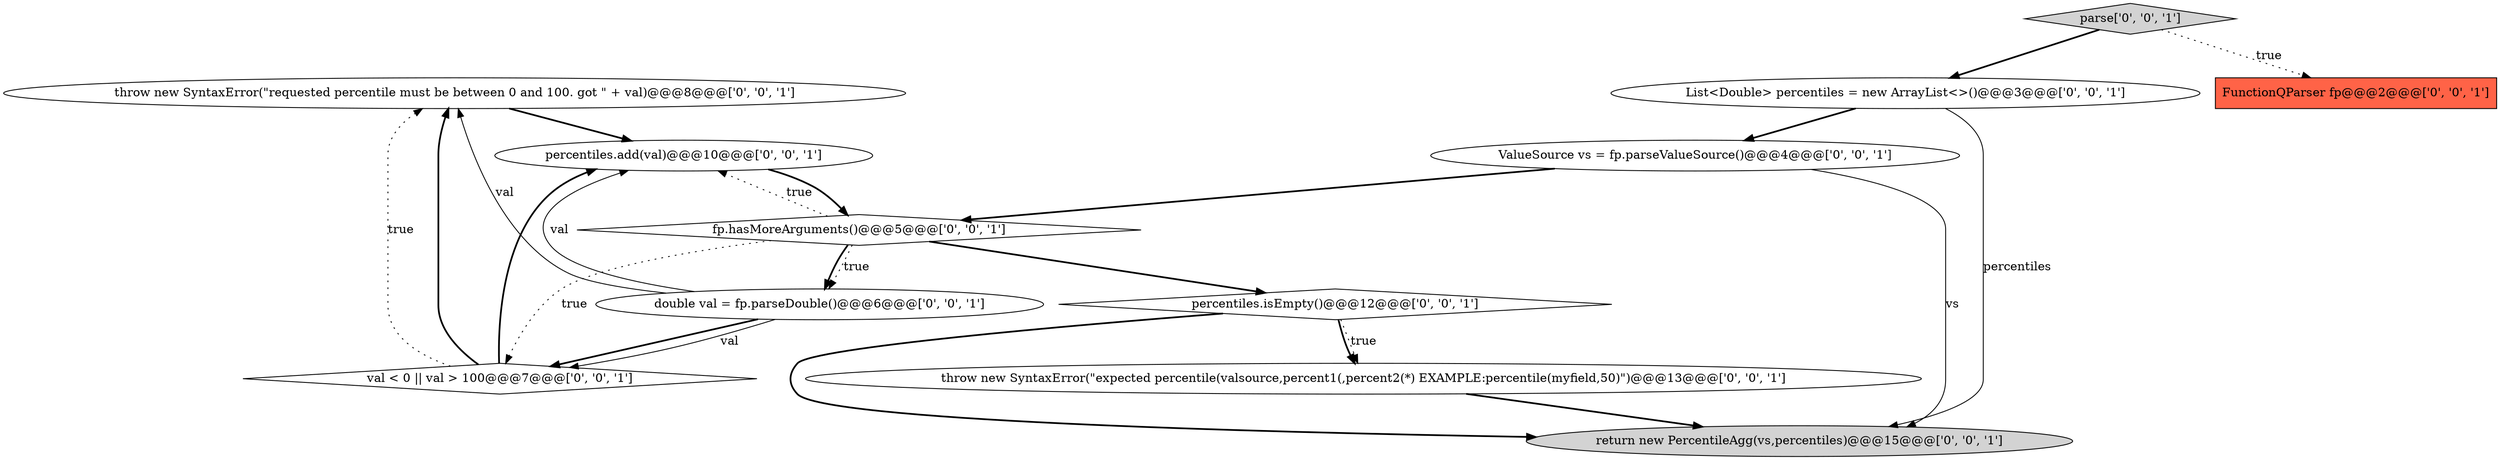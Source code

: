 digraph {
8 [style = filled, label = "throw new SyntaxError(\"requested percentile must be between 0 and 100. got \" + val)@@@8@@@['0', '0', '1']", fillcolor = white, shape = ellipse image = "AAA0AAABBB3BBB"];
10 [style = filled, label = "percentiles.add(val)@@@10@@@['0', '0', '1']", fillcolor = white, shape = ellipse image = "AAA0AAABBB3BBB"];
3 [style = filled, label = "List<Double> percentiles = new ArrayList<>()@@@3@@@['0', '0', '1']", fillcolor = white, shape = ellipse image = "AAA0AAABBB3BBB"];
6 [style = filled, label = "FunctionQParser fp@@@2@@@['0', '0', '1']", fillcolor = tomato, shape = box image = "AAA0AAABBB3BBB"];
5 [style = filled, label = "parse['0', '0', '1']", fillcolor = lightgray, shape = diamond image = "AAA0AAABBB3BBB"];
11 [style = filled, label = "fp.hasMoreArguments()@@@5@@@['0', '0', '1']", fillcolor = white, shape = diamond image = "AAA0AAABBB3BBB"];
7 [style = filled, label = "percentiles.isEmpty()@@@12@@@['0', '0', '1']", fillcolor = white, shape = diamond image = "AAA0AAABBB3BBB"];
0 [style = filled, label = "ValueSource vs = fp.parseValueSource()@@@4@@@['0', '0', '1']", fillcolor = white, shape = ellipse image = "AAA0AAABBB3BBB"];
2 [style = filled, label = "throw new SyntaxError(\"expected percentile(valsource,percent1(,percent2(*) EXAMPLE:percentile(myfield,50)\")@@@13@@@['0', '0', '1']", fillcolor = white, shape = ellipse image = "AAA0AAABBB3BBB"];
9 [style = filled, label = "return new PercentileAgg(vs,percentiles)@@@15@@@['0', '0', '1']", fillcolor = lightgray, shape = ellipse image = "AAA0AAABBB3BBB"];
4 [style = filled, label = "double val = fp.parseDouble()@@@6@@@['0', '0', '1']", fillcolor = white, shape = ellipse image = "AAA0AAABBB3BBB"];
1 [style = filled, label = "val < 0 || val > 100@@@7@@@['0', '0', '1']", fillcolor = white, shape = diamond image = "AAA0AAABBB3BBB"];
7->2 [style = dotted, label="true"];
11->4 [style = bold, label=""];
1->8 [style = dotted, label="true"];
1->10 [style = bold, label=""];
11->10 [style = dotted, label="true"];
7->9 [style = bold, label=""];
1->8 [style = bold, label=""];
10->11 [style = bold, label=""];
0->11 [style = bold, label=""];
4->1 [style = bold, label=""];
11->7 [style = bold, label=""];
5->6 [style = dotted, label="true"];
2->9 [style = bold, label=""];
4->1 [style = solid, label="val"];
11->1 [style = dotted, label="true"];
3->0 [style = bold, label=""];
0->9 [style = solid, label="vs"];
4->8 [style = solid, label="val"];
11->4 [style = dotted, label="true"];
3->9 [style = solid, label="percentiles"];
5->3 [style = bold, label=""];
8->10 [style = bold, label=""];
4->10 [style = solid, label="val"];
7->2 [style = bold, label=""];
}
